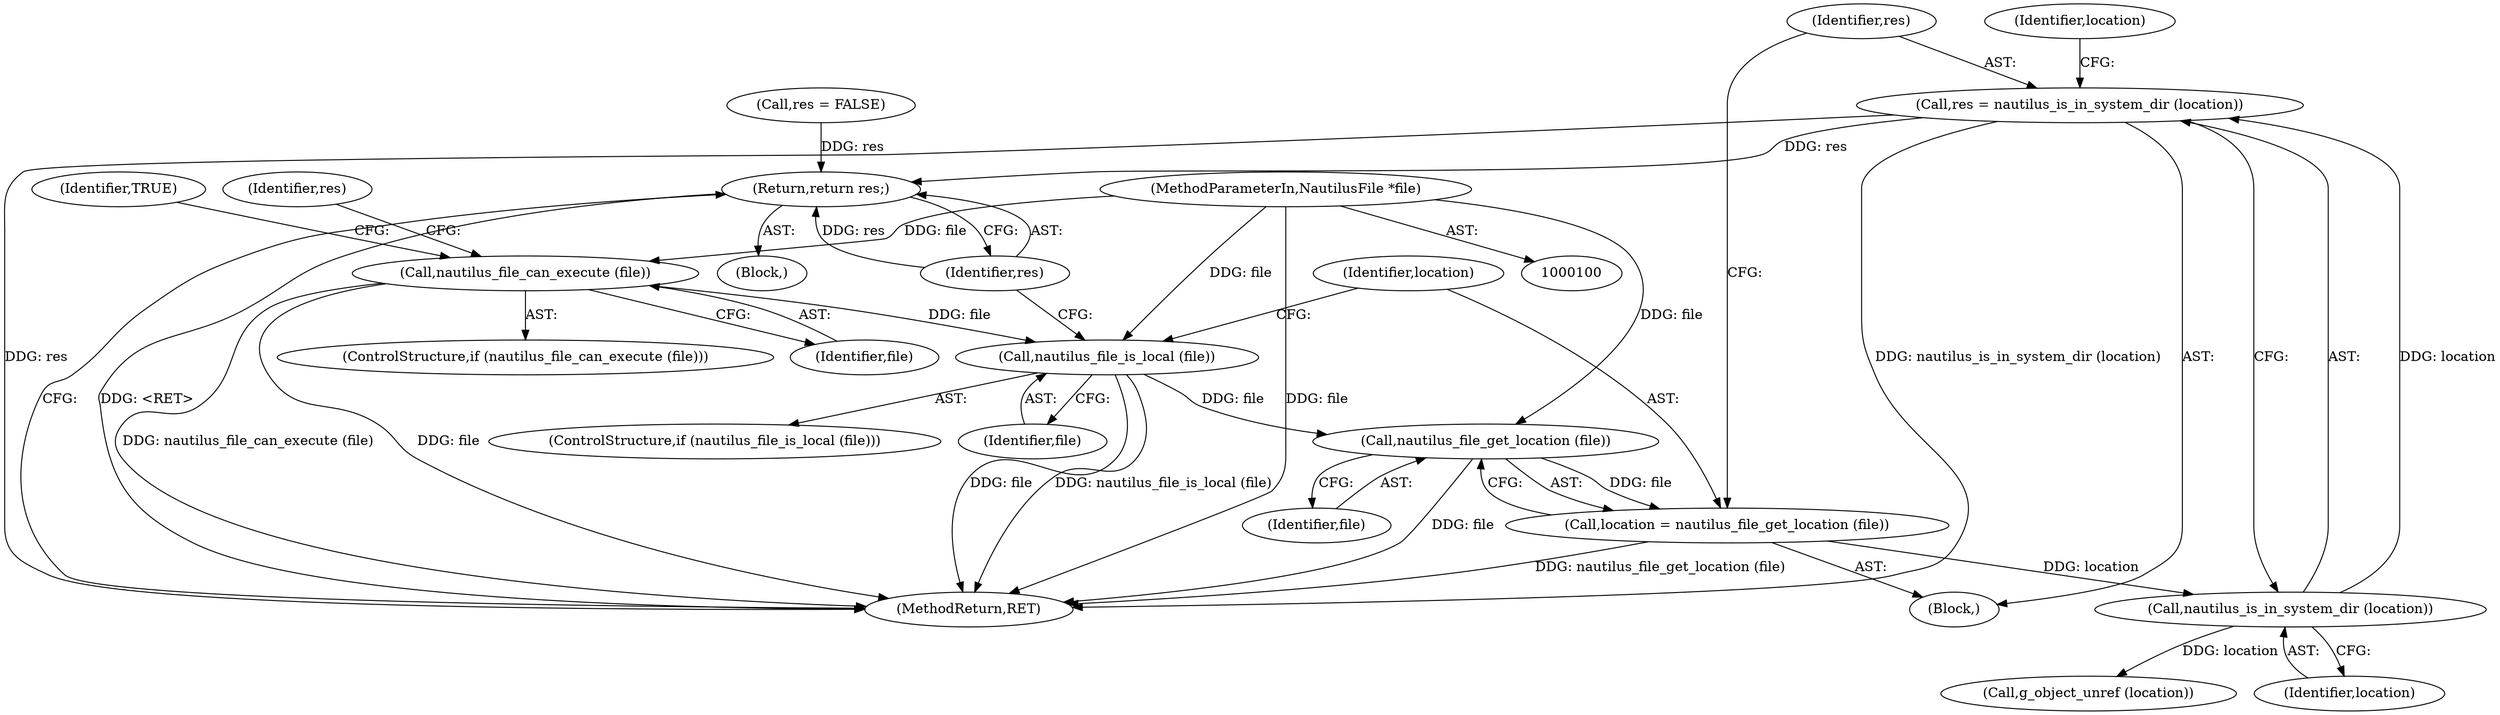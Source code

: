 digraph "1_nautilus_1630f53481f445ada0a455e9979236d31a8d3bb0@API" {
"1000129" [label="(Call,res = nautilus_is_in_system_dir (location))"];
"1000131" [label="(Call,nautilus_is_in_system_dir (location))"];
"1000125" [label="(Call,location = nautilus_file_get_location (file))"];
"1000127" [label="(Call,nautilus_file_get_location (file))"];
"1000122" [label="(Call,nautilus_file_is_local (file))"];
"1000113" [label="(Call,nautilus_file_can_execute (file))"];
"1000101" [label="(MethodParameterIn,NautilusFile *file)"];
"1000135" [label="(Return,return res;)"];
"1000123" [label="(Identifier,file)"];
"1000127" [label="(Call,nautilus_file_get_location (file))"];
"1000112" [label="(ControlStructure,if (nautilus_file_can_execute (file)))"];
"1000136" [label="(Identifier,res)"];
"1000121" [label="(ControlStructure,if (nautilus_file_is_local (file)))"];
"1000129" [label="(Call,res = nautilus_is_in_system_dir (location))"];
"1000126" [label="(Identifier,location)"];
"1000114" [label="(Identifier,file)"];
"1000124" [label="(Block,)"];
"1000125" [label="(Call,location = nautilus_file_get_location (file))"];
"1000101" [label="(MethodParameterIn,NautilusFile *file)"];
"1000113" [label="(Call,nautilus_file_can_execute (file))"];
"1000137" [label="(MethodReturn,RET)"];
"1000133" [label="(Call,g_object_unref (location))"];
"1000134" [label="(Identifier,location)"];
"1000117" [label="(Identifier,TRUE)"];
"1000119" [label="(Identifier,res)"];
"1000128" [label="(Identifier,file)"];
"1000135" [label="(Return,return res;)"];
"1000118" [label="(Call,res = FALSE)"];
"1000122" [label="(Call,nautilus_file_is_local (file))"];
"1000132" [label="(Identifier,location)"];
"1000130" [label="(Identifier,res)"];
"1000103" [label="(Block,)"];
"1000131" [label="(Call,nautilus_is_in_system_dir (location))"];
"1000129" -> "1000124"  [label="AST: "];
"1000129" -> "1000131"  [label="CFG: "];
"1000130" -> "1000129"  [label="AST: "];
"1000131" -> "1000129"  [label="AST: "];
"1000134" -> "1000129"  [label="CFG: "];
"1000129" -> "1000137"  [label="DDG: res"];
"1000129" -> "1000137"  [label="DDG: nautilus_is_in_system_dir (location)"];
"1000131" -> "1000129"  [label="DDG: location"];
"1000129" -> "1000135"  [label="DDG: res"];
"1000131" -> "1000132"  [label="CFG: "];
"1000132" -> "1000131"  [label="AST: "];
"1000125" -> "1000131"  [label="DDG: location"];
"1000131" -> "1000133"  [label="DDG: location"];
"1000125" -> "1000124"  [label="AST: "];
"1000125" -> "1000127"  [label="CFG: "];
"1000126" -> "1000125"  [label="AST: "];
"1000127" -> "1000125"  [label="AST: "];
"1000130" -> "1000125"  [label="CFG: "];
"1000125" -> "1000137"  [label="DDG: nautilus_file_get_location (file)"];
"1000127" -> "1000125"  [label="DDG: file"];
"1000127" -> "1000128"  [label="CFG: "];
"1000128" -> "1000127"  [label="AST: "];
"1000127" -> "1000137"  [label="DDG: file"];
"1000122" -> "1000127"  [label="DDG: file"];
"1000101" -> "1000127"  [label="DDG: file"];
"1000122" -> "1000121"  [label="AST: "];
"1000122" -> "1000123"  [label="CFG: "];
"1000123" -> "1000122"  [label="AST: "];
"1000126" -> "1000122"  [label="CFG: "];
"1000136" -> "1000122"  [label="CFG: "];
"1000122" -> "1000137"  [label="DDG: file"];
"1000122" -> "1000137"  [label="DDG: nautilus_file_is_local (file)"];
"1000113" -> "1000122"  [label="DDG: file"];
"1000101" -> "1000122"  [label="DDG: file"];
"1000113" -> "1000112"  [label="AST: "];
"1000113" -> "1000114"  [label="CFG: "];
"1000114" -> "1000113"  [label="AST: "];
"1000117" -> "1000113"  [label="CFG: "];
"1000119" -> "1000113"  [label="CFG: "];
"1000113" -> "1000137"  [label="DDG: file"];
"1000113" -> "1000137"  [label="DDG: nautilus_file_can_execute (file)"];
"1000101" -> "1000113"  [label="DDG: file"];
"1000101" -> "1000100"  [label="AST: "];
"1000101" -> "1000137"  [label="DDG: file"];
"1000135" -> "1000103"  [label="AST: "];
"1000135" -> "1000136"  [label="CFG: "];
"1000136" -> "1000135"  [label="AST: "];
"1000137" -> "1000135"  [label="CFG: "];
"1000135" -> "1000137"  [label="DDG: <RET>"];
"1000136" -> "1000135"  [label="DDG: res"];
"1000118" -> "1000135"  [label="DDG: res"];
}

